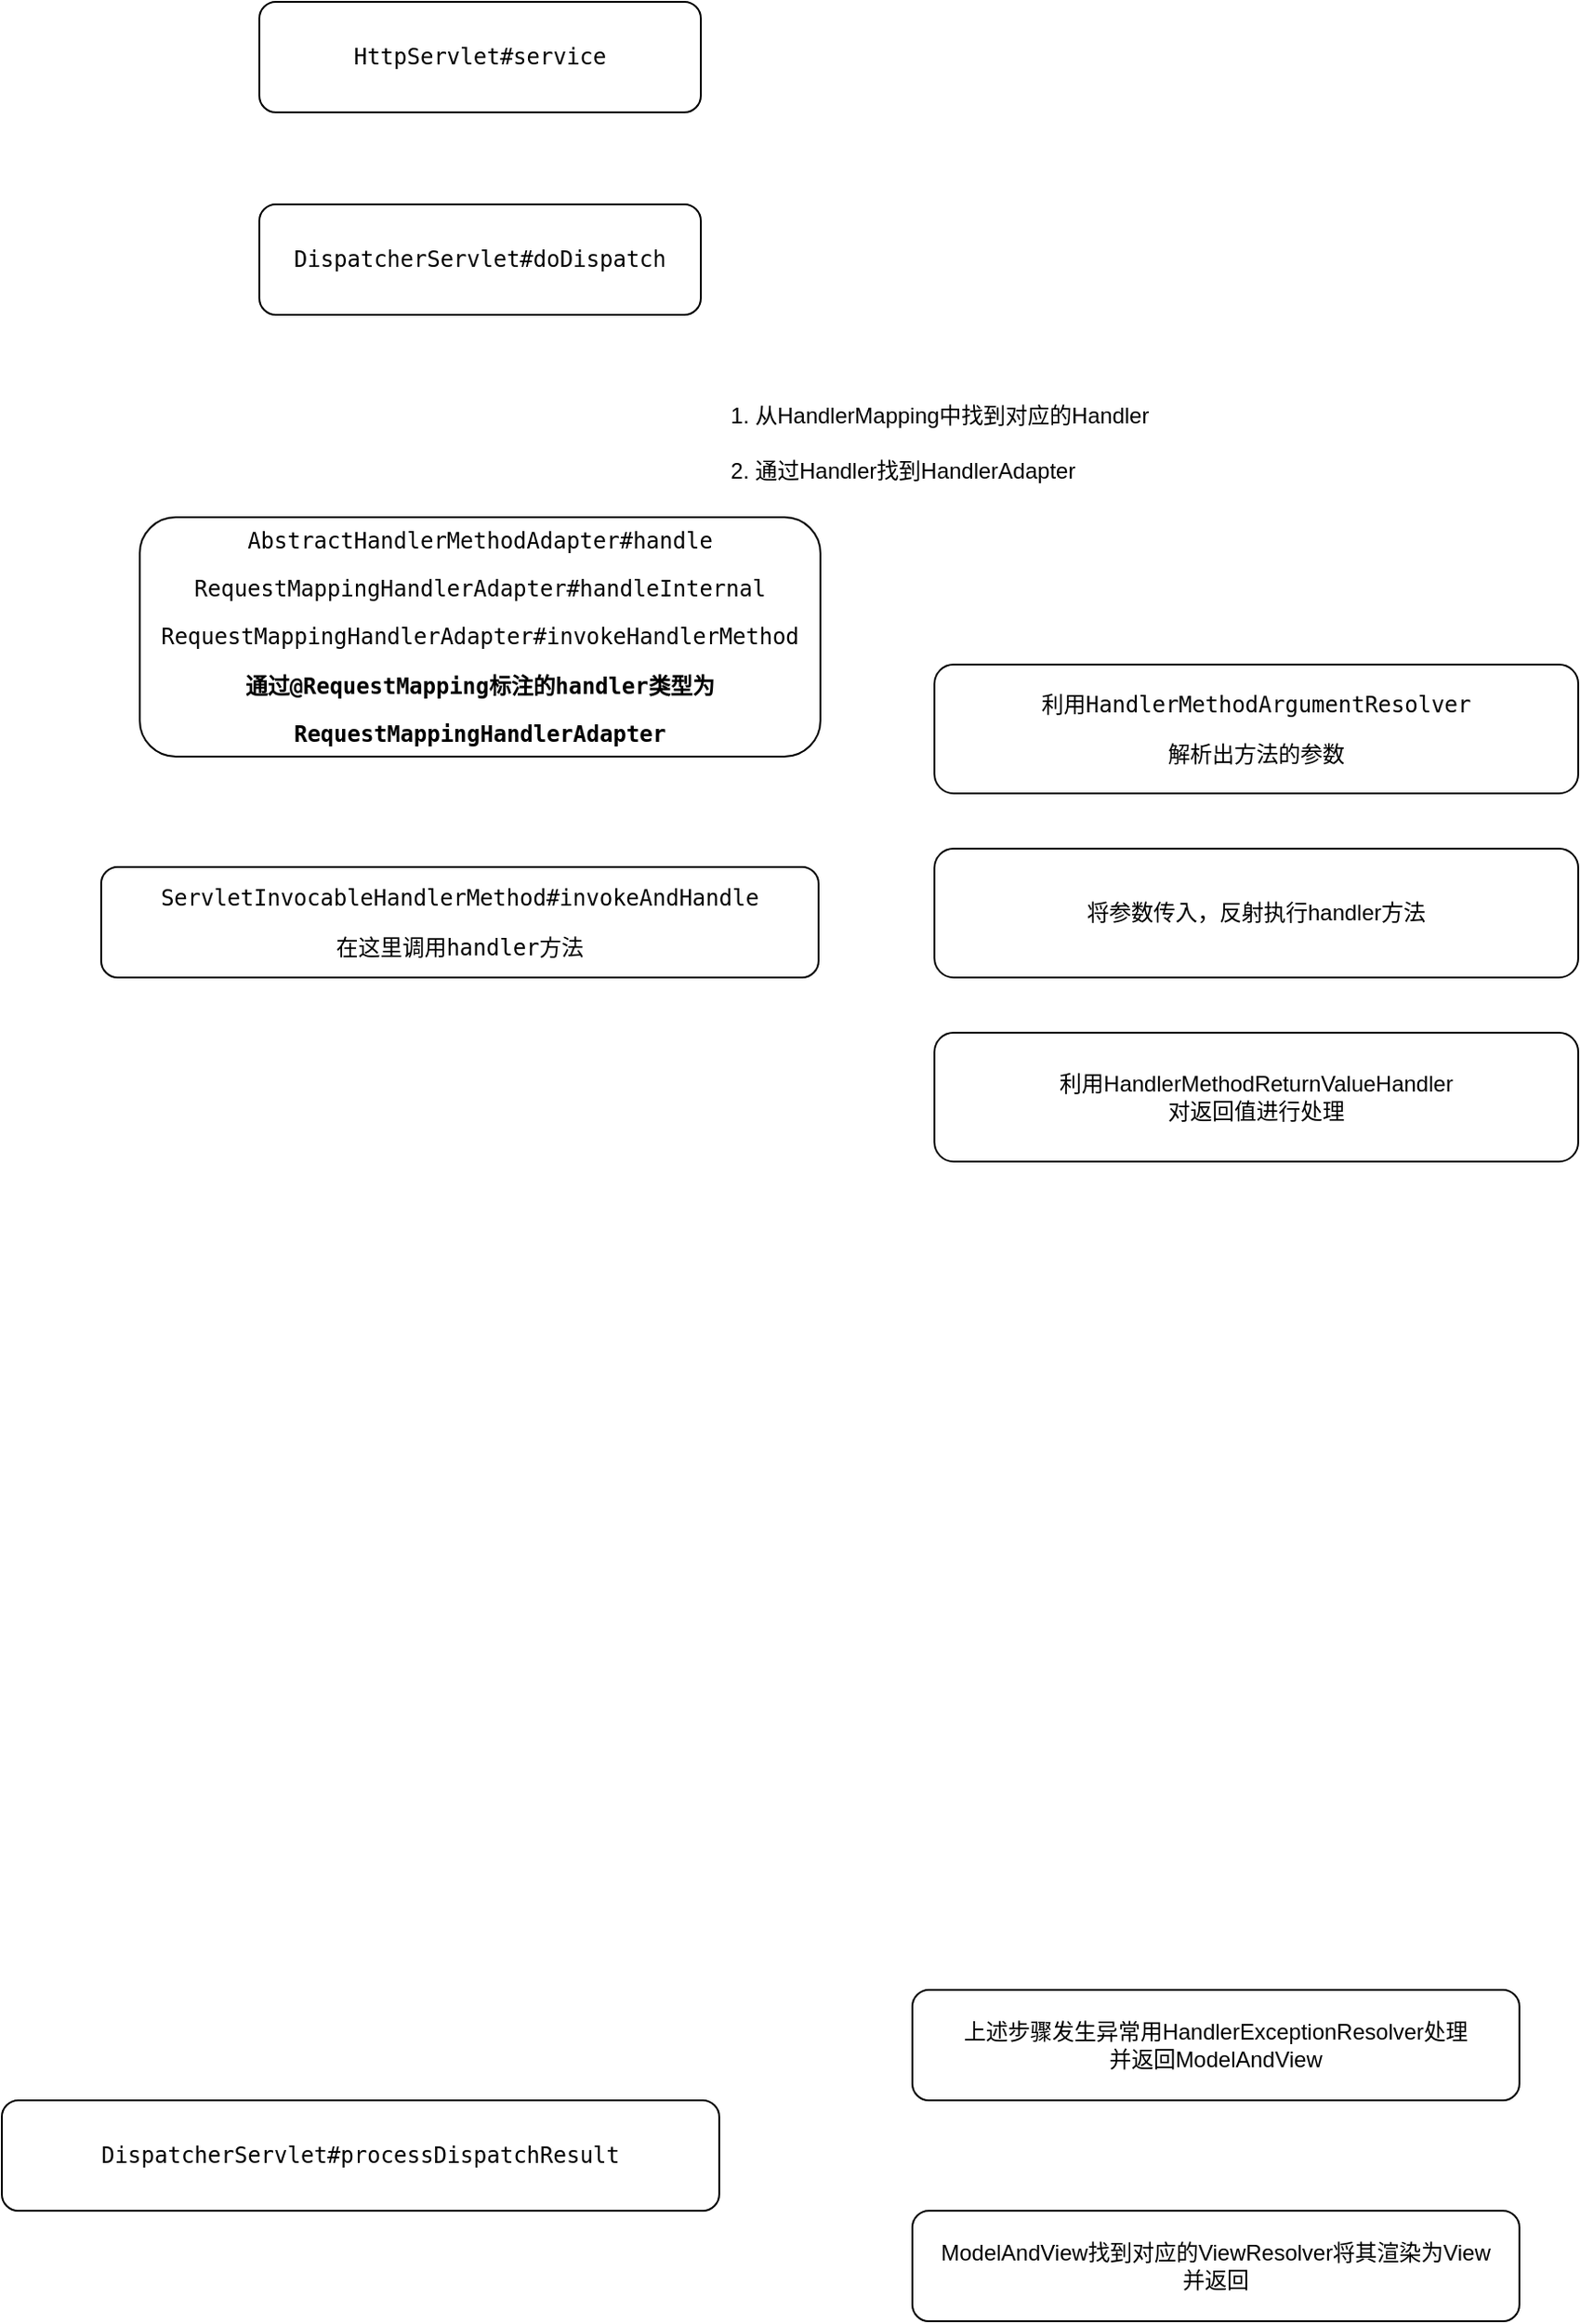 <mxfile version="14.5.6" type="github">
  <diagram id="Qz_UywTUOaZ3qIhFZAhM" name="Page-1">
    <mxGraphModel dx="1773" dy="536" grid="1" gridSize="10" guides="1" tooltips="1" connect="1" arrows="1" fold="1" page="1" pageScale="1" pageWidth="827" pageHeight="1169" math="0" shadow="0">
      <root>
        <mxCell id="0" />
        <mxCell id="1" parent="0" />
        <mxCell id="ys_CPXLPF3eM1sXFZGFd-1" value="&lt;pre&gt;HttpServlet#service&lt;/pre&gt;" style="rounded=1;whiteSpace=wrap;html=1;" vertex="1" parent="1">
          <mxGeometry x="110" y="220" width="240" height="60" as="geometry" />
        </mxCell>
        <mxCell id="ys_CPXLPF3eM1sXFZGFd-2" value="&lt;pre&gt;DispatcherServlet#doDispatch&lt;/pre&gt;" style="rounded=1;whiteSpace=wrap;html=1;" vertex="1" parent="1">
          <mxGeometry x="110" y="330" width="240" height="60" as="geometry" />
        </mxCell>
        <mxCell id="ys_CPXLPF3eM1sXFZGFd-3" value="&lt;pre&gt;AbstractHandlerMethodAdapter#handle&lt;/pre&gt;&lt;pre&gt;&lt;pre&gt;RequestMappingHandlerAdapter#handleInternal&lt;/pre&gt;&lt;pre&gt;RequestMappingHandlerAdapter#invokeHandlerMethod&lt;/pre&gt;&lt;pre&gt;&lt;b&gt;通过@RequestMapping标注的handler类型为&lt;/b&gt;&lt;/pre&gt;&lt;pre&gt;&lt;b&gt;RequestMappingHandlerAdapter&lt;/b&gt;&lt;/pre&gt;&lt;/pre&gt;" style="rounded=1;whiteSpace=wrap;html=1;" vertex="1" parent="1">
          <mxGeometry x="45" y="500" width="370" height="130" as="geometry" />
        </mxCell>
        <mxCell id="ys_CPXLPF3eM1sXFZGFd-4" value="1. 从HandlerMapping中找到对应的Handler" style="text;html=1;strokeColor=none;fillColor=none;align=center;verticalAlign=middle;whiteSpace=wrap;rounded=0;" vertex="1" parent="1">
          <mxGeometry x="340" y="430" width="280" height="30" as="geometry" />
        </mxCell>
        <mxCell id="ys_CPXLPF3eM1sXFZGFd-5" value="2. 通过Handler找到HandlerAdapter" style="text;html=1;strokeColor=none;fillColor=none;align=center;verticalAlign=middle;whiteSpace=wrap;rounded=0;" vertex="1" parent="1">
          <mxGeometry x="320" y="460" width="280" height="30" as="geometry" />
        </mxCell>
        <mxCell id="ys_CPXLPF3eM1sXFZGFd-6" value="&lt;pre&gt;ServletInvocableHandlerMethod#invokeAndHandle&lt;br&gt;&lt;/pre&gt;&lt;pre&gt;在这里调用handler方法&lt;/pre&gt;" style="rounded=1;whiteSpace=wrap;html=1;" vertex="1" parent="1">
          <mxGeometry x="24" y="690" width="390" height="60" as="geometry" />
        </mxCell>
        <mxCell id="ys_CPXLPF3eM1sXFZGFd-8" value="&lt;pre&gt;DispatcherServlet#processDispatchResult&lt;/pre&gt;" style="rounded=1;whiteSpace=wrap;html=1;" vertex="1" parent="1">
          <mxGeometry x="-30" y="1360" width="390" height="60" as="geometry" />
        </mxCell>
        <mxCell id="ys_CPXLPF3eM1sXFZGFd-9" value="上述步骤发生异常用HandlerExceptionResolver处理&lt;br&gt;并返回ModelAndView" style="rounded=1;whiteSpace=wrap;html=1;" vertex="1" parent="1">
          <mxGeometry x="465" y="1300" width="330" height="60" as="geometry" />
        </mxCell>
        <mxCell id="ys_CPXLPF3eM1sXFZGFd-10" value="&lt;span&gt;ModelAndView找到对应的&lt;/span&gt;ViewResolver将其渲染为View&lt;br&gt;并返回" style="rounded=1;whiteSpace=wrap;html=1;" vertex="1" parent="1">
          <mxGeometry x="465" y="1420" width="330" height="60" as="geometry" />
        </mxCell>
        <mxCell id="ys_CPXLPF3eM1sXFZGFd-12" value="&lt;pre&gt;利用HandlerMethodArgumentResolver&lt;/pre&gt;&lt;pre&gt;解析出方法的参数&lt;/pre&gt;" style="rounded=1;whiteSpace=wrap;html=1;" vertex="1" parent="1">
          <mxGeometry x="477" y="580" width="350" height="70" as="geometry" />
        </mxCell>
        <mxCell id="ys_CPXLPF3eM1sXFZGFd-13" value="利用HandlerMethodReturnValueHandler&lt;br&gt;对返回值进行处理" style="rounded=1;whiteSpace=wrap;html=1;" vertex="1" parent="1">
          <mxGeometry x="477" y="780" width="350" height="70" as="geometry" />
        </mxCell>
        <mxCell id="ys_CPXLPF3eM1sXFZGFd-14" value="将参数传入，反射执行handler方法" style="rounded=1;whiteSpace=wrap;html=1;" vertex="1" parent="1">
          <mxGeometry x="477" y="680" width="350" height="70" as="geometry" />
        </mxCell>
      </root>
    </mxGraphModel>
  </diagram>
</mxfile>
